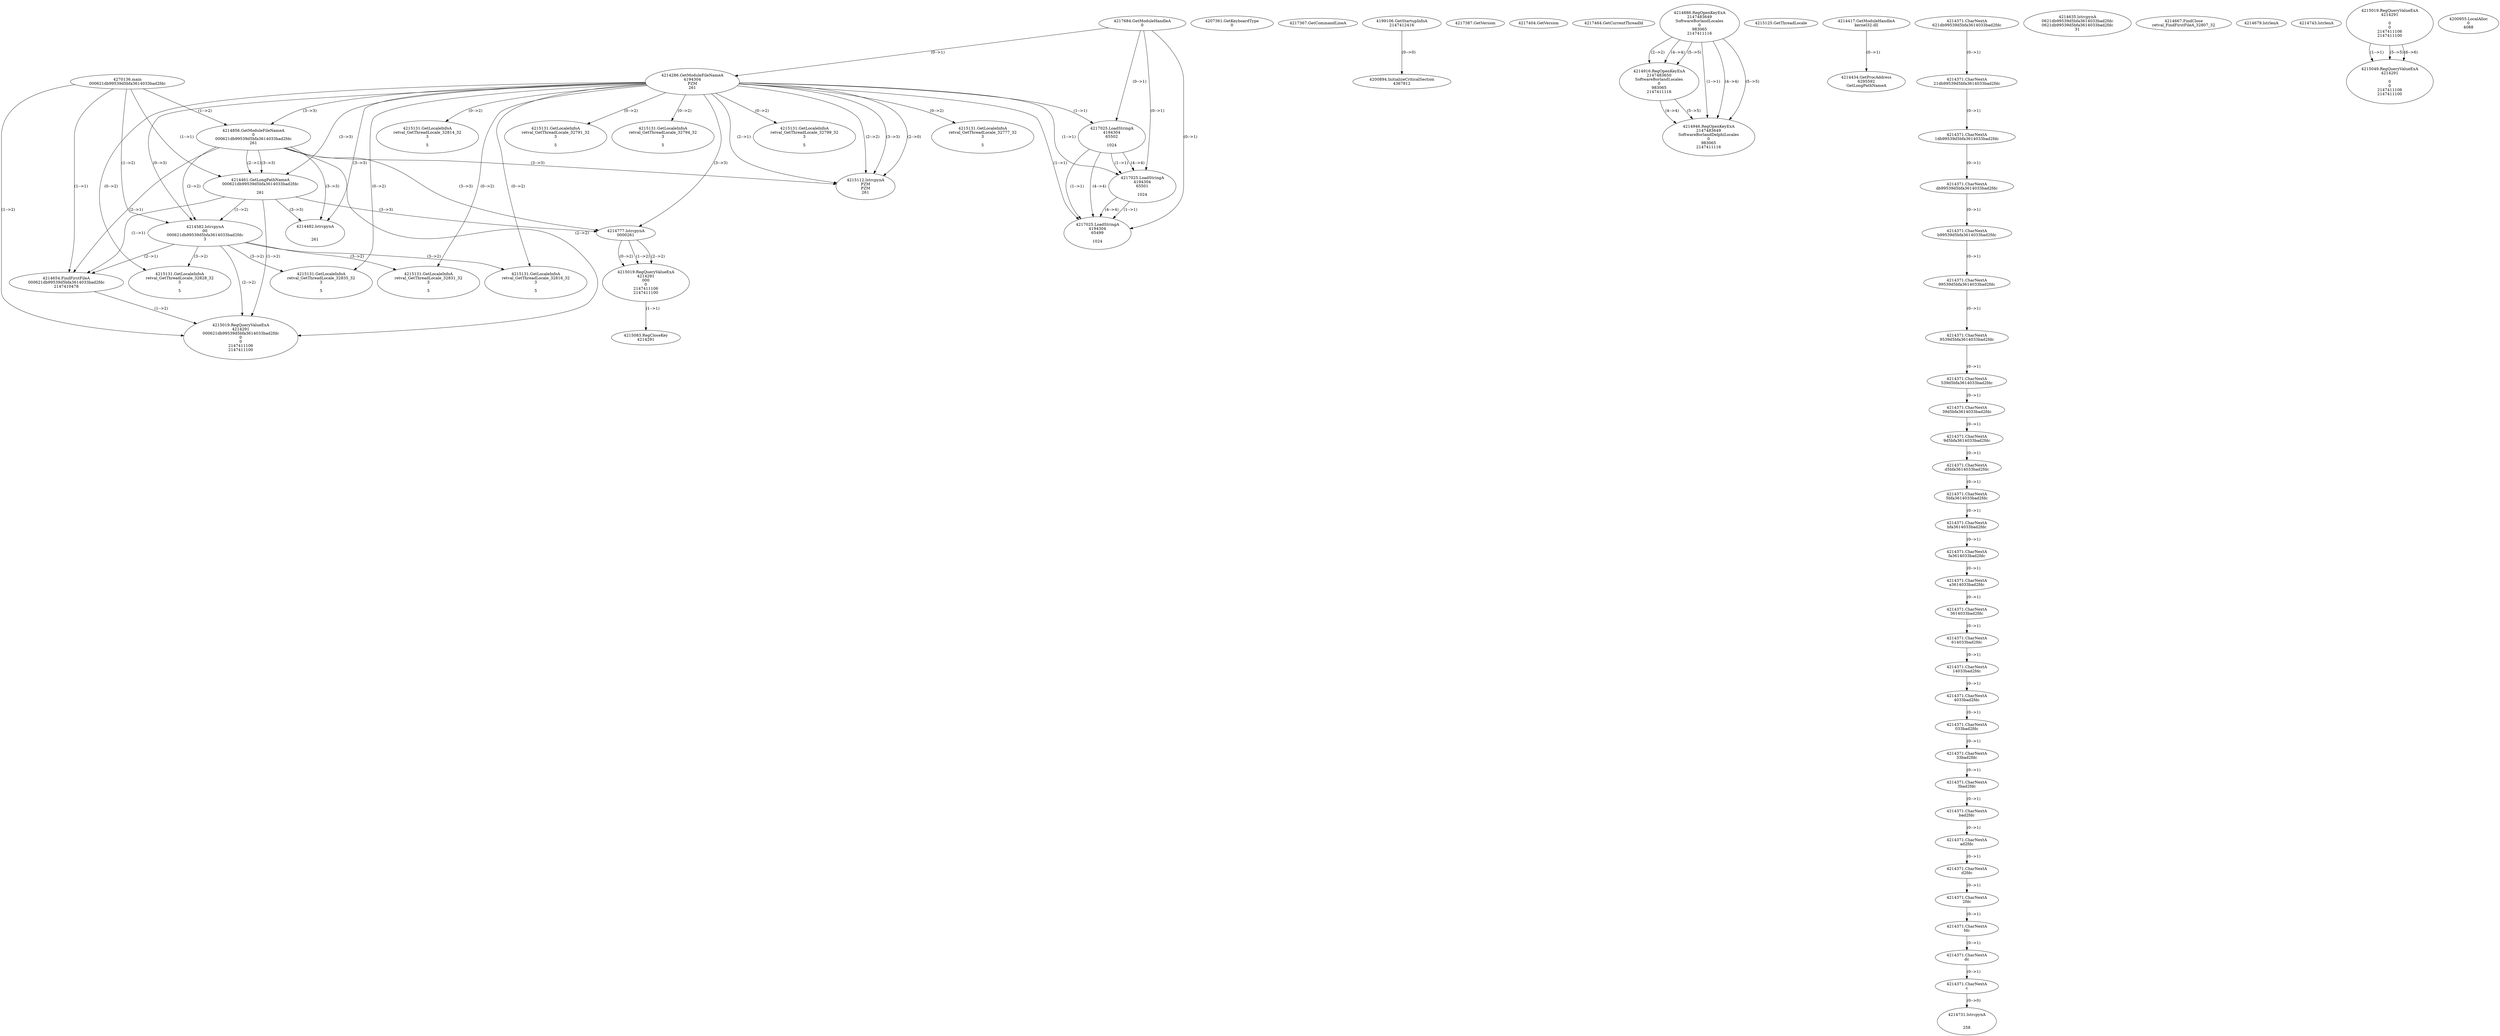 // Global SCDG with merge call
digraph {
	0 [label="4270136.main
000621db99539d5bfa3614033bad2fdc"]
	1 [label="4217684.GetModuleHandleA
0"]
	2 [label="4207361.GetKeyboardType
0"]
	3 [label="4217367.GetCommandLineA
"]
	4 [label="4199106.GetStartupInfoA
2147412416"]
	5 [label="4217387.GetVersion
"]
	6 [label="4217404.GetVersion
"]
	7 [label="4217464.GetCurrentThreadId
"]
	8 [label="4214286.GetModuleFileNameA
4194304
PZM
261"]
	1 -> 8 [label="(0-->1)"]
	9 [label="4214856.GetModuleFileNameA
0
000621db99539d5bfa3614033bad2fdc
261"]
	0 -> 9 [label="(1-->2)"]
	8 -> 9 [label="(3-->3)"]
	10 [label="4214886.RegOpenKeyExA
2147483649
Software\Borland\Locales
0
983065
2147411116"]
	11 [label="4214916.RegOpenKeyExA
2147483650
Software\Borland\Locales
0
983065
2147411116"]
	10 -> 11 [label="(2-->2)"]
	10 -> 11 [label="(4-->4)"]
	10 -> 11 [label="(5-->5)"]
	12 [label="4214946.RegOpenKeyExA
2147483649
Software\Borland\Delphi\Locales
0
983065
2147411116"]
	10 -> 12 [label="(1-->1)"]
	10 -> 12 [label="(4-->4)"]
	11 -> 12 [label="(4-->4)"]
	10 -> 12 [label="(5-->5)"]
	11 -> 12 [label="(5-->5)"]
	13 [label="4215112.lstrcpynA
PZM
PZM
261"]
	8 -> 13 [label="(2-->1)"]
	8 -> 13 [label="(2-->2)"]
	8 -> 13 [label="(3-->3)"]
	9 -> 13 [label="(3-->3)"]
	8 -> 13 [label="(2-->0)"]
	14 [label="4215125.GetThreadLocale
"]
	15 [label="4215131.GetLocaleInfoA
retval_GetThreadLocale_32777_32
3

5"]
	8 -> 15 [label="(0-->2)"]
	16 [label="4217025.LoadStringA
4194304
65502

1024"]
	1 -> 16 [label="(0-->1)"]
	8 -> 16 [label="(1-->1)"]
	17 [label="4217025.LoadStringA
4194304
65501

1024"]
	1 -> 17 [label="(0-->1)"]
	8 -> 17 [label="(1-->1)"]
	16 -> 17 [label="(1-->1)"]
	16 -> 17 [label="(4-->4)"]
	18 [label="4214417.GetModuleHandleA
kernel32.dll"]
	19 [label="4214434.GetProcAddress
6295592
GetLongPathNameA"]
	18 -> 19 [label="(0-->1)"]
	20 [label="4214461.GetLongPathNameA
000621db99539d5bfa3614033bad2fdc

261"]
	0 -> 20 [label="(1-->1)"]
	9 -> 20 [label="(2-->1)"]
	8 -> 20 [label="(3-->3)"]
	9 -> 20 [label="(3-->3)"]
	21 [label="4214582.lstrcpynA
00
000621db99539d5bfa3614033bad2fdc
3"]
	0 -> 21 [label="(1-->2)"]
	9 -> 21 [label="(2-->2)"]
	20 -> 21 [label="(1-->2)"]
	8 -> 21 [label="(0-->3)"]
	22 [label="4214371.CharNextA
621db99539d5bfa3614033bad2fdc"]
	23 [label="4214371.CharNextA
21db99539d5bfa3614033bad2fdc"]
	22 -> 23 [label="(0-->1)"]
	24 [label="4214371.CharNextA
1db99539d5bfa3614033bad2fdc"]
	23 -> 24 [label="(0-->1)"]
	25 [label="4214371.CharNextA
db99539d5bfa3614033bad2fdc"]
	24 -> 25 [label="(0-->1)"]
	26 [label="4214371.CharNextA
b99539d5bfa3614033bad2fdc"]
	25 -> 26 [label="(0-->1)"]
	27 [label="4214371.CharNextA
99539d5bfa3614033bad2fdc"]
	26 -> 27 [label="(0-->1)"]
	28 [label="4214371.CharNextA
9539d5bfa3614033bad2fdc"]
	27 -> 28 [label="(0-->1)"]
	29 [label="4214371.CharNextA
539d5bfa3614033bad2fdc"]
	28 -> 29 [label="(0-->1)"]
	30 [label="4214371.CharNextA
39d5bfa3614033bad2fdc"]
	29 -> 30 [label="(0-->1)"]
	31 [label="4214371.CharNextA
9d5bfa3614033bad2fdc"]
	30 -> 31 [label="(0-->1)"]
	32 [label="4214371.CharNextA
d5bfa3614033bad2fdc"]
	31 -> 32 [label="(0-->1)"]
	33 [label="4214371.CharNextA
5bfa3614033bad2fdc"]
	32 -> 33 [label="(0-->1)"]
	34 [label="4214371.CharNextA
bfa3614033bad2fdc"]
	33 -> 34 [label="(0-->1)"]
	35 [label="4214371.CharNextA
fa3614033bad2fdc"]
	34 -> 35 [label="(0-->1)"]
	36 [label="4214371.CharNextA
a3614033bad2fdc"]
	35 -> 36 [label="(0-->1)"]
	37 [label="4214371.CharNextA
3614033bad2fdc"]
	36 -> 37 [label="(0-->1)"]
	38 [label="4214371.CharNextA
614033bad2fdc"]
	37 -> 38 [label="(0-->1)"]
	39 [label="4214371.CharNextA
14033bad2fdc"]
	38 -> 39 [label="(0-->1)"]
	40 [label="4214371.CharNextA
4033bad2fdc"]
	39 -> 40 [label="(0-->1)"]
	41 [label="4214371.CharNextA
033bad2fdc"]
	40 -> 41 [label="(0-->1)"]
	42 [label="4214371.CharNextA
33bad2fdc"]
	41 -> 42 [label="(0-->1)"]
	43 [label="4214371.CharNextA
3bad2fdc"]
	42 -> 43 [label="(0-->1)"]
	44 [label="4214371.CharNextA
bad2fdc"]
	43 -> 44 [label="(0-->1)"]
	45 [label="4214371.CharNextA
ad2fdc"]
	44 -> 45 [label="(0-->1)"]
	46 [label="4214371.CharNextA
d2fdc"]
	45 -> 46 [label="(0-->1)"]
	47 [label="4214371.CharNextA
2fdc"]
	46 -> 47 [label="(0-->1)"]
	48 [label="4214371.CharNextA
fdc"]
	47 -> 48 [label="(0-->1)"]
	49 [label="4214371.CharNextA
dc"]
	48 -> 49 [label="(0-->1)"]
	50 [label="4214371.CharNextA
c"]
	49 -> 50 [label="(0-->1)"]
	51 [label="4214635.lstrcpynA
0621db99539d5bfa3614033bad2fdc
0621db99539d5bfa3614033bad2fdc
31"]
	52 [label="4214654.FindFirstFileA
000621db99539d5bfa3614033bad2fdc
2147410478"]
	0 -> 52 [label="(1-->1)"]
	9 -> 52 [label="(2-->1)"]
	20 -> 52 [label="(1-->1)"]
	21 -> 52 [label="(2-->1)"]
	53 [label="4214667.FindClose
retval_FindFirstFileA_32807_32"]
	54 [label="4214679.lstrlenA
"]
	55 [label="4214731.lstrcpynA


258"]
	50 -> 55 [label="(0-->0)"]
	56 [label="4214743.lstrlenA
"]
	57 [label="4214777.lstrcpynA
00\
00\
261"]
	8 -> 57 [label="(3-->3)"]
	9 -> 57 [label="(3-->3)"]
	20 -> 57 [label="(3-->3)"]
	58 [label="4215019.RegQueryValueExA
4214291
00\
0
0
2147411106
2147411100"]
	57 -> 58 [label="(1-->2)"]
	57 -> 58 [label="(2-->2)"]
	57 -> 58 [label="(0-->2)"]
	59 [label="4215083.RegCloseKey
4214291"]
	58 -> 59 [label="(1-->1)"]
	60 [label="4215131.GetLocaleInfoA
retval_GetThreadLocale_32828_32
3

5"]
	8 -> 60 [label="(0-->2)"]
	21 -> 60 [label="(3-->2)"]
	61 [label="4214482.lstrcpynA


261"]
	8 -> 61 [label="(3-->3)"]
	9 -> 61 [label="(3-->3)"]
	20 -> 61 [label="(3-->3)"]
	62 [label="4215019.RegQueryValueExA
4214291

0
0
2147411106
2147411100"]
	63 [label="4215049.RegQueryValueExA
4214291

0
0
2147411106
2147411100"]
	62 -> 63 [label="(1-->1)"]
	62 -> 63 [label="(5-->5)"]
	62 -> 63 [label="(6-->6)"]
	64 [label="4215131.GetLocaleInfoA
retval_GetThreadLocale_32814_32
3

5"]
	8 -> 64 [label="(0-->2)"]
	65 [label="4200894.InitializeCriticalSection
4367812"]
	4 -> 65 [label="(0-->0)"]
	66 [label="4200955.LocalAlloc
0
4088"]
	67 [label="4215019.RegQueryValueExA
4214291
000621db99539d5bfa3614033bad2fdc
0
0
2147411106
2147411100"]
	0 -> 67 [label="(1-->2)"]
	9 -> 67 [label="(2-->2)"]
	20 -> 67 [label="(1-->2)"]
	21 -> 67 [label="(2-->2)"]
	52 -> 67 [label="(1-->2)"]
	68 [label="4215131.GetLocaleInfoA
retval_GetThreadLocale_32835_32
3

5"]
	8 -> 68 [label="(0-->2)"]
	21 -> 68 [label="(3-->2)"]
	69 [label="4215131.GetLocaleInfoA
retval_GetThreadLocale_32831_32
3

5"]
	8 -> 69 [label="(0-->2)"]
	21 -> 69 [label="(3-->2)"]
	70 [label="4215131.GetLocaleInfoA
retval_GetThreadLocale_32791_32
3

5"]
	8 -> 70 [label="(0-->2)"]
	71 [label="4215131.GetLocaleInfoA
retval_GetThreadLocale_32794_32
3

5"]
	8 -> 71 [label="(0-->2)"]
	72 [label="4217025.LoadStringA
4194304
65499

1024"]
	1 -> 72 [label="(0-->1)"]
	8 -> 72 [label="(1-->1)"]
	16 -> 72 [label="(1-->1)"]
	17 -> 72 [label="(1-->1)"]
	16 -> 72 [label="(4-->4)"]
	17 -> 72 [label="(4-->4)"]
	73 [label="4215131.GetLocaleInfoA
retval_GetThreadLocale_32816_32
3

5"]
	8 -> 73 [label="(0-->2)"]
	21 -> 73 [label="(3-->2)"]
	74 [label="4215131.GetLocaleInfoA
retval_GetThreadLocale_32799_32
3

5"]
	8 -> 74 [label="(0-->2)"]
}
